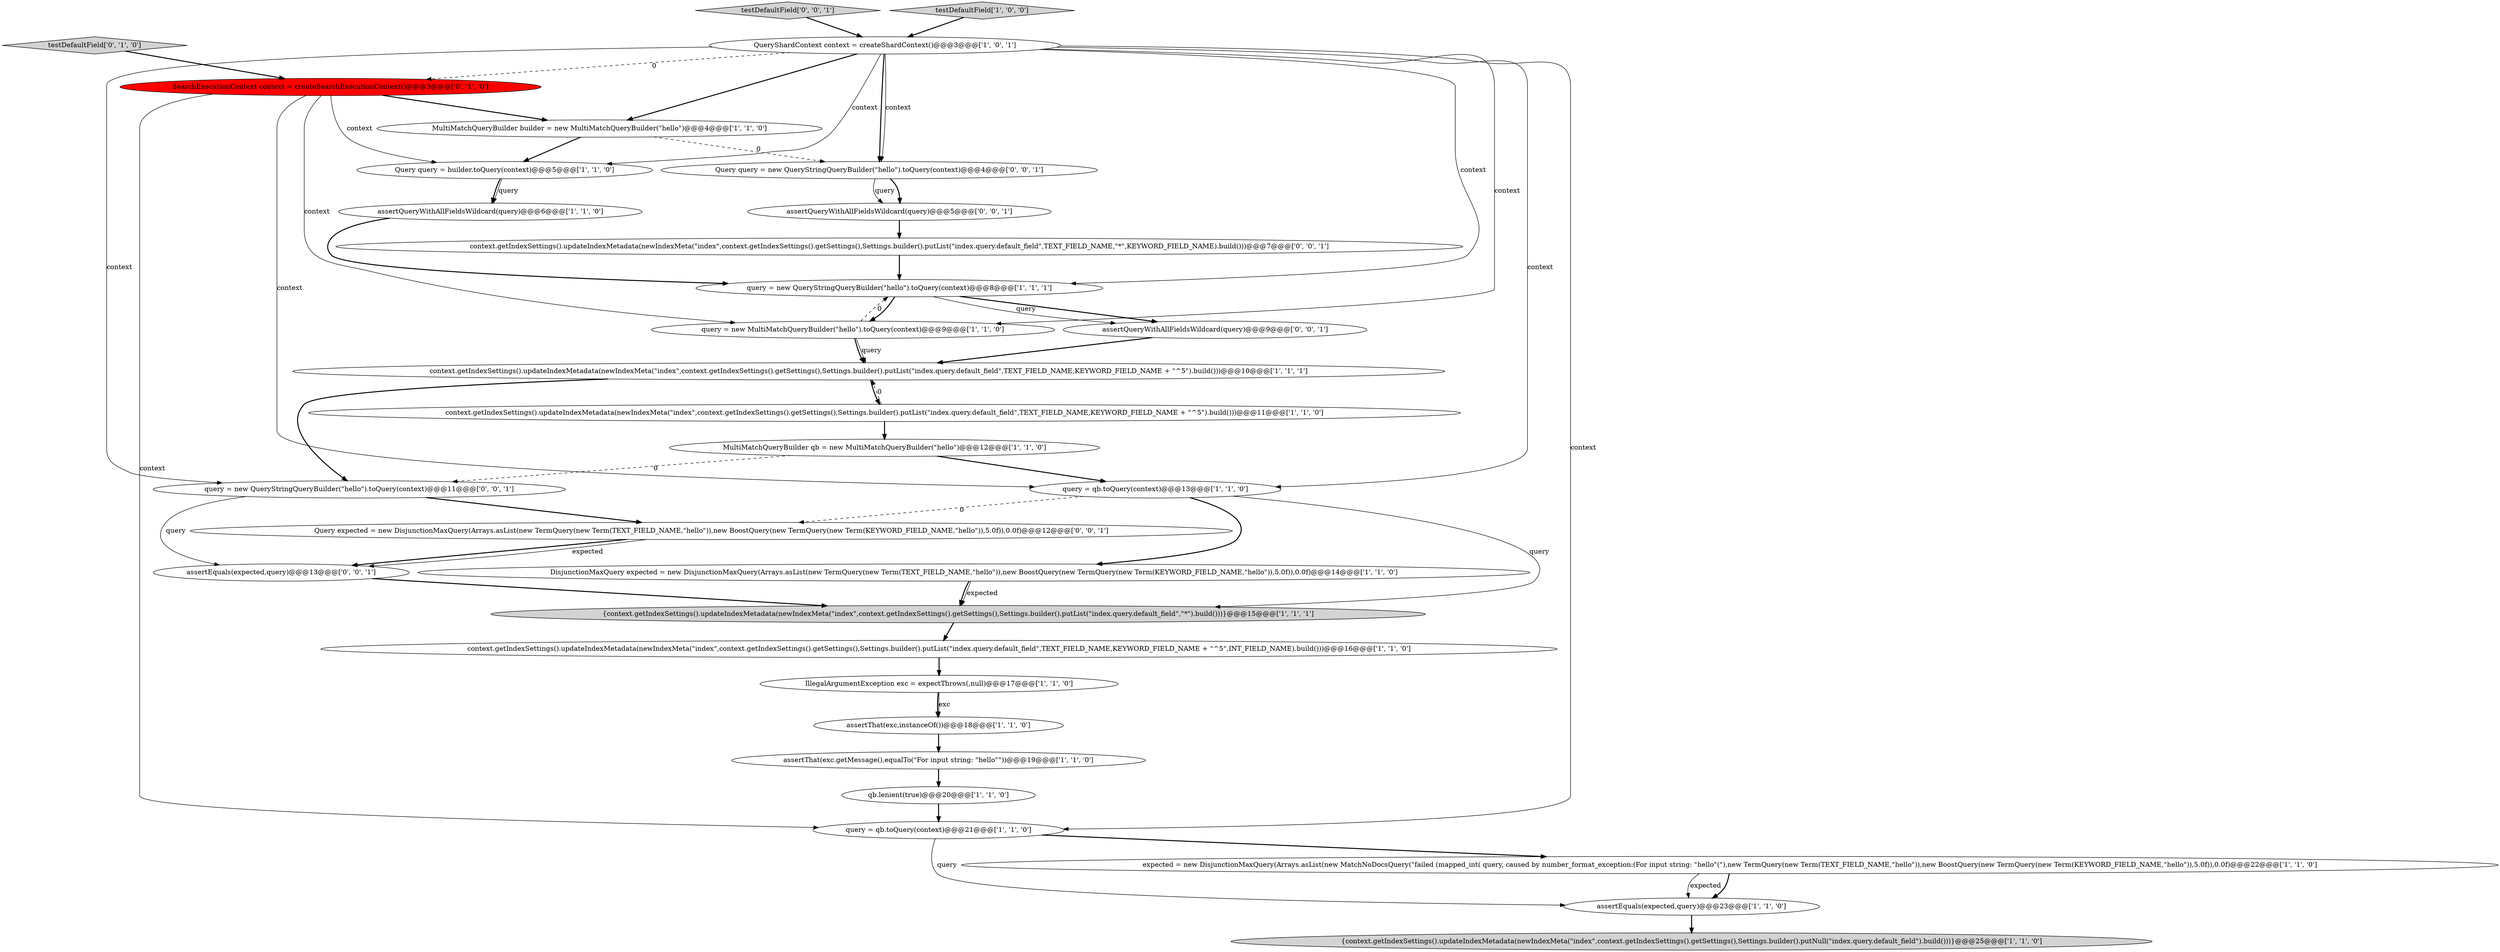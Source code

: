 digraph {
20 [style = filled, label = "query = new QueryStringQueryBuilder(\"hello\").toQuery(context)@@@8@@@['1', '1', '1']", fillcolor = white, shape = ellipse image = "AAA0AAABBB1BBB"];
21 [style = filled, label = "{context.getIndexSettings().updateIndexMetadata(newIndexMeta(\"index\",context.getIndexSettings().getSettings(),Settings.builder().putList(\"index.query.default_field\",\"*\").build()))}@@@15@@@['1', '1', '1']", fillcolor = lightgray, shape = ellipse image = "AAA0AAABBB1BBB"];
17 [style = filled, label = "assertEquals(expected,query)@@@23@@@['1', '1', '0']", fillcolor = white, shape = ellipse image = "AAA0AAABBB1BBB"];
2 [style = filled, label = "query = qb.toQuery(context)@@@13@@@['1', '1', '0']", fillcolor = white, shape = ellipse image = "AAA0AAABBB1BBB"];
19 [style = filled, label = "MultiMatchQueryBuilder builder = new MultiMatchQueryBuilder(\"hello\")@@@4@@@['1', '1', '0']", fillcolor = white, shape = ellipse image = "AAA0AAABBB1BBB"];
0 [style = filled, label = "assertQueryWithAllFieldsWildcard(query)@@@6@@@['1', '1', '0']", fillcolor = white, shape = ellipse image = "AAA0AAABBB1BBB"];
8 [style = filled, label = "context.getIndexSettings().updateIndexMetadata(newIndexMeta(\"index\",context.getIndexSettings().getSettings(),Settings.builder().putList(\"index.query.default_field\",TEXT_FIELD_NAME,KEYWORD_FIELD_NAME + \"^5\").build()))@@@10@@@['1', '1', '1']", fillcolor = white, shape = ellipse image = "AAA0AAABBB1BBB"];
18 [style = filled, label = "qb.lenient(true)@@@20@@@['1', '1', '0']", fillcolor = white, shape = ellipse image = "AAA0AAABBB1BBB"];
30 [style = filled, label = "Query query = new QueryStringQueryBuilder(\"hello\").toQuery(context)@@@4@@@['0', '0', '1']", fillcolor = white, shape = ellipse image = "AAA0AAABBB3BBB"];
14 [style = filled, label = "query = qb.toQuery(context)@@@21@@@['1', '1', '0']", fillcolor = white, shape = ellipse image = "AAA0AAABBB1BBB"];
29 [style = filled, label = "testDefaultField['0', '0', '1']", fillcolor = lightgray, shape = diamond image = "AAA0AAABBB3BBB"];
25 [style = filled, label = "assertQueryWithAllFieldsWildcard(query)@@@9@@@['0', '0', '1']", fillcolor = white, shape = ellipse image = "AAA0AAABBB3BBB"];
3 [style = filled, label = "IllegalArgumentException exc = expectThrows(,null)@@@17@@@['1', '1', '0']", fillcolor = white, shape = ellipse image = "AAA0AAABBB1BBB"];
28 [style = filled, label = "Query expected = new DisjunctionMaxQuery(Arrays.asList(new TermQuery(new Term(TEXT_FIELD_NAME,\"hello\")),new BoostQuery(new TermQuery(new Term(KEYWORD_FIELD_NAME,\"hello\")),5.0f)),0.0f)@@@12@@@['0', '0', '1']", fillcolor = white, shape = ellipse image = "AAA0AAABBB3BBB"];
27 [style = filled, label = "query = new QueryStringQueryBuilder(\"hello\").toQuery(context)@@@11@@@['0', '0', '1']", fillcolor = white, shape = ellipse image = "AAA0AAABBB3BBB"];
6 [style = filled, label = "Query query = builder.toQuery(context)@@@5@@@['1', '1', '0']", fillcolor = white, shape = ellipse image = "AAA0AAABBB1BBB"];
5 [style = filled, label = "query = new MultiMatchQueryBuilder(\"hello\").toQuery(context)@@@9@@@['1', '1', '0']", fillcolor = white, shape = ellipse image = "AAA0AAABBB1BBB"];
12 [style = filled, label = "{context.getIndexSettings().updateIndexMetadata(newIndexMeta(\"index\",context.getIndexSettings().getSettings(),Settings.builder().putNull(\"index.query.default_field\").build()))}@@@25@@@['1', '1', '0']", fillcolor = lightgray, shape = ellipse image = "AAA0AAABBB1BBB"];
24 [style = filled, label = "assertQueryWithAllFieldsWildcard(query)@@@5@@@['0', '0', '1']", fillcolor = white, shape = ellipse image = "AAA0AAABBB3BBB"];
16 [style = filled, label = "testDefaultField['1', '0', '0']", fillcolor = lightgray, shape = diamond image = "AAA0AAABBB1BBB"];
7 [style = filled, label = "expected = new DisjunctionMaxQuery(Arrays.asList(new MatchNoDocsQuery(\"failed (mapped_int( query, caused by number_format_exception:(For input string: \"hello\"(\"),new TermQuery(new Term(TEXT_FIELD_NAME,\"hello\")),new BoostQuery(new TermQuery(new Term(KEYWORD_FIELD_NAME,\"hello\")),5.0f)),0.0f)@@@22@@@['1', '1', '0']", fillcolor = white, shape = ellipse image = "AAA0AAABBB1BBB"];
9 [style = filled, label = "MultiMatchQueryBuilder qb = new MultiMatchQueryBuilder(\"hello\")@@@12@@@['1', '1', '0']", fillcolor = white, shape = ellipse image = "AAA0AAABBB1BBB"];
13 [style = filled, label = "QueryShardContext context = createShardContext()@@@3@@@['1', '0', '1']", fillcolor = white, shape = ellipse image = "AAA0AAABBB1BBB"];
15 [style = filled, label = "DisjunctionMaxQuery expected = new DisjunctionMaxQuery(Arrays.asList(new TermQuery(new Term(TEXT_FIELD_NAME,\"hello\")),new BoostQuery(new TermQuery(new Term(KEYWORD_FIELD_NAME,\"hello\")),5.0f)),0.0f)@@@14@@@['1', '1', '0']", fillcolor = white, shape = ellipse image = "AAA0AAABBB1BBB"];
31 [style = filled, label = "context.getIndexSettings().updateIndexMetadata(newIndexMeta(\"index\",context.getIndexSettings().getSettings(),Settings.builder().putList(\"index.query.default_field\",TEXT_FIELD_NAME,\"*\",KEYWORD_FIELD_NAME).build()))@@@7@@@['0', '0', '1']", fillcolor = white, shape = ellipse image = "AAA0AAABBB3BBB"];
26 [style = filled, label = "assertEquals(expected,query)@@@13@@@['0', '0', '1']", fillcolor = white, shape = ellipse image = "AAA0AAABBB3BBB"];
22 [style = filled, label = "SearchExecutionContext context = createSearchExecutionContext()@@@3@@@['0', '1', '0']", fillcolor = red, shape = ellipse image = "AAA1AAABBB2BBB"];
10 [style = filled, label = "context.getIndexSettings().updateIndexMetadata(newIndexMeta(\"index\",context.getIndexSettings().getSettings(),Settings.builder().putList(\"index.query.default_field\",TEXT_FIELD_NAME,KEYWORD_FIELD_NAME + \"^5\",INT_FIELD_NAME).build()))@@@16@@@['1', '1', '0']", fillcolor = white, shape = ellipse image = "AAA0AAABBB1BBB"];
1 [style = filled, label = "context.getIndexSettings().updateIndexMetadata(newIndexMeta(\"index\",context.getIndexSettings().getSettings(),Settings.builder().putList(\"index.query.default_field\",TEXT_FIELD_NAME,KEYWORD_FIELD_NAME + \"^5\").build()))@@@11@@@['1', '1', '0']", fillcolor = white, shape = ellipse image = "AAA0AAABBB1BBB"];
23 [style = filled, label = "testDefaultField['0', '1', '0']", fillcolor = lightgray, shape = diamond image = "AAA0AAABBB2BBB"];
4 [style = filled, label = "assertThat(exc.getMessage(),equalTo(\"For input string: \"hello\"\"))@@@19@@@['1', '1', '0']", fillcolor = white, shape = ellipse image = "AAA0AAABBB1BBB"];
11 [style = filled, label = "assertThat(exc,instanceOf())@@@18@@@['1', '1', '0']", fillcolor = white, shape = ellipse image = "AAA0AAABBB1BBB"];
5->8 [style = bold, label=""];
21->10 [style = bold, label=""];
30->24 [style = bold, label=""];
16->13 [style = bold, label=""];
13->20 [style = solid, label="context"];
7->17 [style = bold, label=""];
13->14 [style = solid, label="context"];
14->17 [style = solid, label="query"];
13->30 [style = solid, label="context"];
30->24 [style = solid, label="query"];
22->19 [style = bold, label=""];
9->2 [style = bold, label=""];
15->21 [style = bold, label=""];
27->28 [style = bold, label=""];
22->6 [style = solid, label="context"];
11->4 [style = bold, label=""];
6->0 [style = solid, label="query"];
3->11 [style = bold, label=""];
9->27 [style = dashed, label="0"];
10->3 [style = bold, label=""];
28->26 [style = bold, label=""];
22->14 [style = solid, label="context"];
4->18 [style = bold, label=""];
6->0 [style = bold, label=""];
22->5 [style = solid, label="context"];
13->30 [style = bold, label=""];
19->6 [style = bold, label=""];
20->25 [style = bold, label=""];
28->26 [style = solid, label="expected"];
1->9 [style = bold, label=""];
5->20 [style = dashed, label="0"];
20->5 [style = bold, label=""];
14->7 [style = bold, label=""];
26->21 [style = bold, label=""];
27->26 [style = solid, label="query"];
8->1 [style = bold, label=""];
13->5 [style = solid, label="context"];
13->19 [style = bold, label=""];
17->12 [style = bold, label=""];
23->22 [style = bold, label=""];
3->11 [style = solid, label="exc"];
19->30 [style = dashed, label="0"];
24->31 [style = bold, label=""];
22->2 [style = solid, label="context"];
2->15 [style = bold, label=""];
2->28 [style = dashed, label="0"];
5->8 [style = solid, label="query"];
1->8 [style = dashed, label="0"];
0->20 [style = bold, label=""];
25->8 [style = bold, label=""];
2->21 [style = solid, label="query"];
13->27 [style = solid, label="context"];
31->20 [style = bold, label=""];
13->2 [style = solid, label="context"];
8->27 [style = bold, label=""];
20->25 [style = solid, label="query"];
7->17 [style = solid, label="expected"];
13->6 [style = solid, label="context"];
18->14 [style = bold, label=""];
15->21 [style = solid, label="expected"];
13->22 [style = dashed, label="0"];
29->13 [style = bold, label=""];
}
